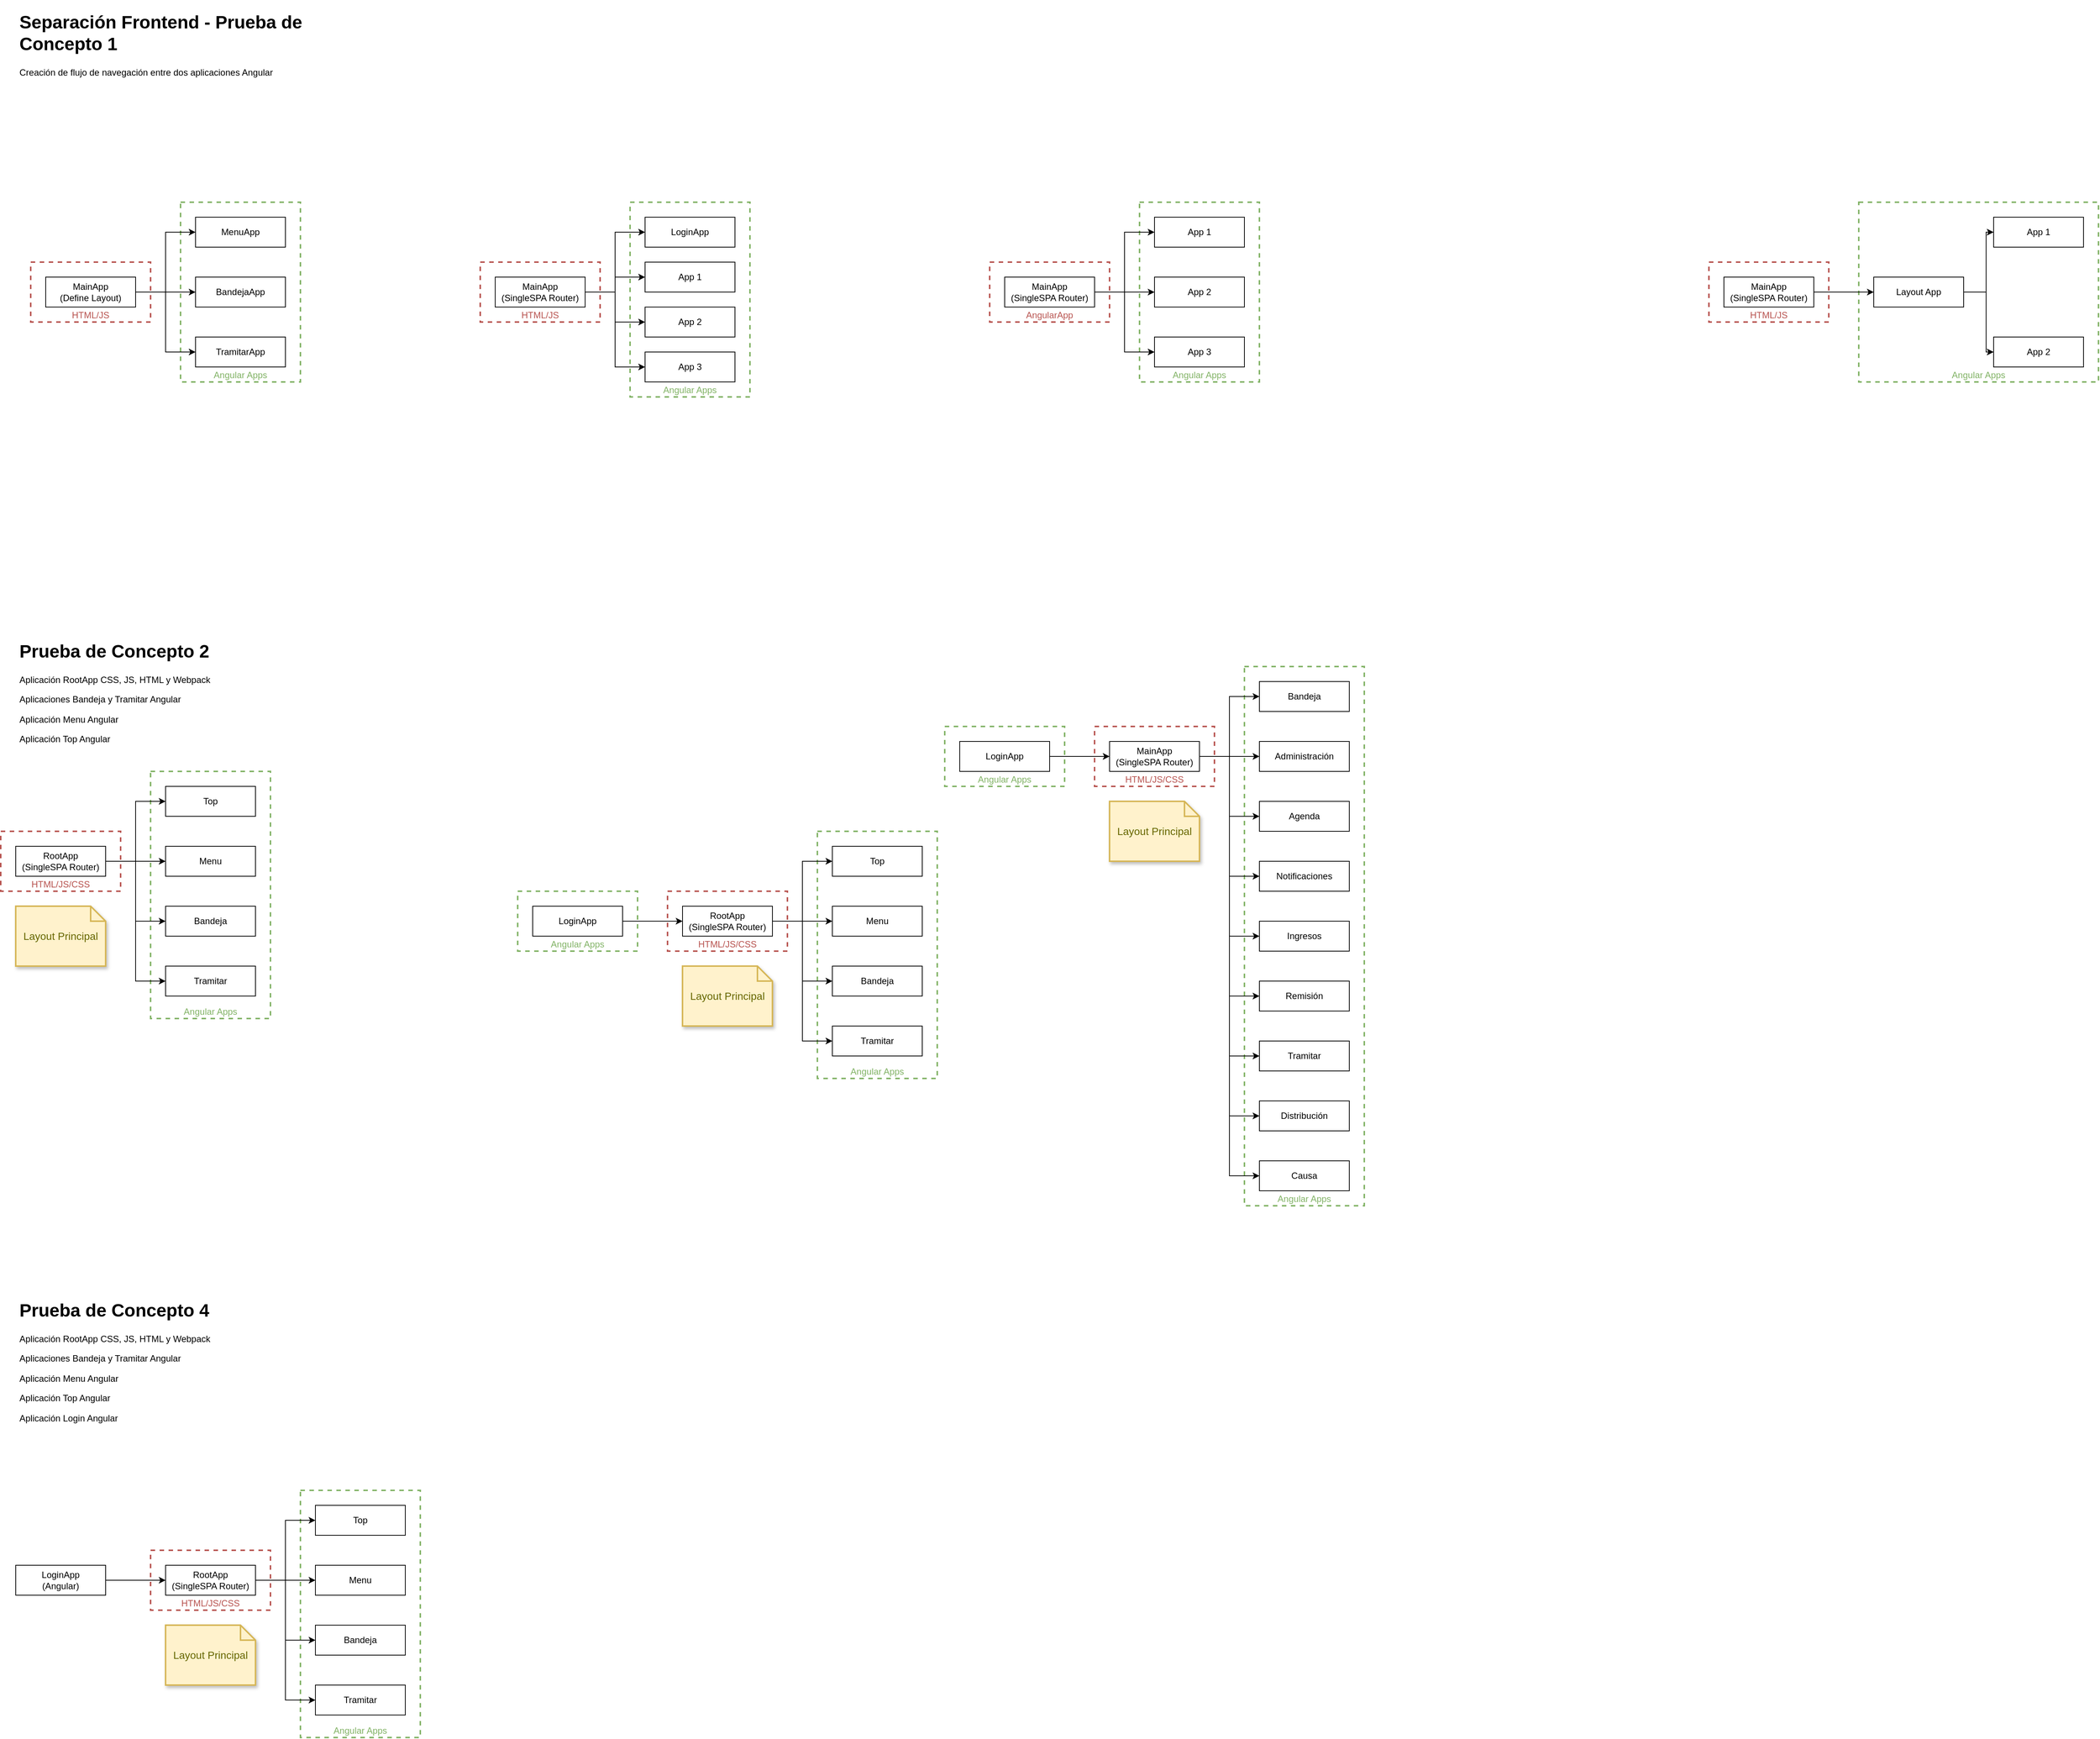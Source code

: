 <mxfile version="13.5.1" type="device"><diagram id="Vb8aviqsLhyO0Ui8ZLO5" name="Page-1"><mxGraphModel dx="858" dy="761" grid="1" gridSize="10" guides="1" tooltips="1" connect="1" arrows="1" fold="1" page="1" pageScale="1" pageWidth="1100" pageHeight="850" math="0" shadow="0"><root><mxCell id="0"/><mxCell id="1" parent="0"/><mxCell id="mOpmwvCskviIG_mTbvnF-12" value="Angular Apps" style="rounded=0;whiteSpace=wrap;html=1;dashed=1;fillColor=none;strokeColor=#82b366;strokeWidth=2;verticalAlign=bottom;fontColor=#82B366;" parent="1" vertex="1"><mxGeometry x="1280" y="1000" width="160" height="80" as="geometry"/></mxCell><mxCell id="gZjC57oEC1_uh9npIZx5-14" value="Angular Apps" style="rounded=0;whiteSpace=wrap;html=1;dashed=1;fillColor=none;strokeColor=#82b366;strokeWidth=2;verticalAlign=bottom;fontColor=#82B366;" parent="1" vertex="1"><mxGeometry x="260" y="300" width="160" height="240" as="geometry"/></mxCell><mxCell id="gZjC57oEC1_uh9npIZx5-13" value="HTML/JS" style="rounded=0;whiteSpace=wrap;html=1;dashed=1;fillColor=none;strokeColor=#b85450;strokeWidth=2;fontColor=#B85450;verticalAlign=bottom;" parent="1" vertex="1"><mxGeometry x="60" y="380" width="160" height="80" as="geometry"/></mxCell><mxCell id="gZjC57oEC1_uh9npIZx5-3" value="" style="edgeStyle=orthogonalEdgeStyle;rounded=0;orthogonalLoop=1;jettySize=auto;html=1;" parent="1" source="gZjC57oEC1_uh9npIZx5-1" target="gZjC57oEC1_uh9npIZx5-2" edge="1"><mxGeometry relative="1" as="geometry"><Array as="points"><mxPoint x="240" y="420"/><mxPoint x="240" y="500"/></Array></mxGeometry></mxCell><mxCell id="gZjC57oEC1_uh9npIZx5-5" style="edgeStyle=orthogonalEdgeStyle;rounded=0;orthogonalLoop=1;jettySize=auto;html=1;exitX=1;exitY=0.5;exitDx=0;exitDy=0;entryX=0;entryY=0.5;entryDx=0;entryDy=0;" parent="1" source="gZjC57oEC1_uh9npIZx5-1" target="gZjC57oEC1_uh9npIZx5-4" edge="1"><mxGeometry relative="1" as="geometry"/></mxCell><mxCell id="gZjC57oEC1_uh9npIZx5-7" style="edgeStyle=orthogonalEdgeStyle;rounded=0;orthogonalLoop=1;jettySize=auto;html=1;exitX=1;exitY=0.5;exitDx=0;exitDy=0;entryX=0;entryY=0.5;entryDx=0;entryDy=0;" parent="1" source="gZjC57oEC1_uh9npIZx5-1" target="gZjC57oEC1_uh9npIZx5-6" edge="1"><mxGeometry relative="1" as="geometry"/></mxCell><mxCell id="gZjC57oEC1_uh9npIZx5-1" value="MainApp&lt;br&gt;(Define Layout)" style="rounded=0;whiteSpace=wrap;html=1;" parent="1" vertex="1"><mxGeometry x="80" y="400" width="120" height="40" as="geometry"/></mxCell><mxCell id="gZjC57oEC1_uh9npIZx5-2" value="TramitarApp" style="rounded=0;whiteSpace=wrap;html=1;" parent="1" vertex="1"><mxGeometry x="280" y="480" width="120" height="40" as="geometry"/></mxCell><mxCell id="gZjC57oEC1_uh9npIZx5-4" value="BandejaApp" style="rounded=0;whiteSpace=wrap;html=1;" parent="1" vertex="1"><mxGeometry x="280" y="400" width="120" height="40" as="geometry"/></mxCell><mxCell id="gZjC57oEC1_uh9npIZx5-6" value="MenuApp" style="rounded=0;whiteSpace=wrap;html=1;" parent="1" vertex="1"><mxGeometry x="280" y="320" width="120" height="40" as="geometry"/></mxCell><mxCell id="gZjC57oEC1_uh9npIZx5-15" value="&lt;h1&gt;Separación Frontend - Prueba de Concepto 1&lt;/h1&gt;&lt;p&gt;Creación de flujo de navegación entre dos aplicaciones Angular&lt;/p&gt;" style="text;html=1;spacing=5;spacingTop=-20;whiteSpace=wrap;overflow=hidden;rounded=0;dashed=1;" parent="1" vertex="1"><mxGeometry x="40" y="40" width="430" height="120" as="geometry"/></mxCell><mxCell id="mgebkkH_Tks-zz3Y8ocm-1" value="Angular Apps" style="rounded=0;whiteSpace=wrap;html=1;dashed=1;fillColor=none;strokeColor=#82b366;strokeWidth=2;verticalAlign=bottom;fontColor=#82B366;" parent="1" vertex="1"><mxGeometry x="860" y="300" width="160" height="260" as="geometry"/></mxCell><mxCell id="mgebkkH_Tks-zz3Y8ocm-2" value="HTML/JS" style="rounded=0;whiteSpace=wrap;html=1;dashed=1;fillColor=none;strokeColor=#b85450;strokeWidth=2;fontColor=#B85450;verticalAlign=bottom;" parent="1" vertex="1"><mxGeometry x="660" y="380" width="160" height="80" as="geometry"/></mxCell><mxCell id="mgebkkH_Tks-zz3Y8ocm-3" value="" style="edgeStyle=orthogonalEdgeStyle;rounded=0;orthogonalLoop=1;jettySize=auto;html=1;entryX=0;entryY=0.5;entryDx=0;entryDy=0;" parent="1" source="mgebkkH_Tks-zz3Y8ocm-6" target="mgebkkH_Tks-zz3Y8ocm-7" edge="1"><mxGeometry relative="1" as="geometry"><Array as="points"><mxPoint x="840" y="420"/><mxPoint x="840" y="520"/></Array></mxGeometry></mxCell><mxCell id="mgebkkH_Tks-zz3Y8ocm-4" style="edgeStyle=orthogonalEdgeStyle;rounded=0;orthogonalLoop=1;jettySize=auto;html=1;exitX=1;exitY=0.5;exitDx=0;exitDy=0;entryX=0;entryY=0.5;entryDx=0;entryDy=0;" parent="1" source="mgebkkH_Tks-zz3Y8ocm-6" target="mgebkkH_Tks-zz3Y8ocm-8" edge="1"><mxGeometry relative="1" as="geometry"/></mxCell><mxCell id="mgebkkH_Tks-zz3Y8ocm-5" style="edgeStyle=orthogonalEdgeStyle;rounded=0;orthogonalLoop=1;jettySize=auto;html=1;exitX=1;exitY=0.5;exitDx=0;exitDy=0;entryX=0;entryY=0.5;entryDx=0;entryDy=0;" parent="1" source="mgebkkH_Tks-zz3Y8ocm-6" target="mgebkkH_Tks-zz3Y8ocm-9" edge="1"><mxGeometry relative="1" as="geometry"/></mxCell><mxCell id="2RK3IXmQew7A91ZzFWlV-2" style="edgeStyle=orthogonalEdgeStyle;rounded=0;orthogonalLoop=1;jettySize=auto;html=1;exitX=1;exitY=0.5;exitDx=0;exitDy=0;entryX=0;entryY=0.5;entryDx=0;entryDy=0;" edge="1" parent="1" source="mgebkkH_Tks-zz3Y8ocm-6" target="2RK3IXmQew7A91ZzFWlV-1"><mxGeometry relative="1" as="geometry"/></mxCell><mxCell id="mgebkkH_Tks-zz3Y8ocm-6" value="MainApp&lt;br&gt;(SingleSPA Router)" style="rounded=0;whiteSpace=wrap;html=1;" parent="1" vertex="1"><mxGeometry x="680" y="400" width="120" height="40" as="geometry"/></mxCell><mxCell id="mgebkkH_Tks-zz3Y8ocm-7" value="App 3" style="rounded=0;whiteSpace=wrap;html=1;" parent="1" vertex="1"><mxGeometry x="880" y="500" width="120" height="40" as="geometry"/></mxCell><mxCell id="mgebkkH_Tks-zz3Y8ocm-8" value="App 2" style="rounded=0;whiteSpace=wrap;html=1;" parent="1" vertex="1"><mxGeometry x="880" y="440" width="120" height="40" as="geometry"/></mxCell><mxCell id="mgebkkH_Tks-zz3Y8ocm-9" value="App 1" style="rounded=0;whiteSpace=wrap;html=1;" parent="1" vertex="1"><mxGeometry x="880" y="380" width="120" height="40" as="geometry"/></mxCell><mxCell id="mgebkkH_Tks-zz3Y8ocm-10" value="Angular Apps" style="rounded=0;whiteSpace=wrap;html=1;dashed=1;fillColor=none;strokeColor=#82b366;strokeWidth=2;verticalAlign=bottom;fontColor=#82B366;" parent="1" vertex="1"><mxGeometry x="2500" y="300" width="320" height="240" as="geometry"/></mxCell><mxCell id="mgebkkH_Tks-zz3Y8ocm-11" value="HTML/JS" style="rounded=0;whiteSpace=wrap;html=1;dashed=1;fillColor=none;strokeColor=#b85450;strokeWidth=2;fontColor=#B85450;verticalAlign=bottom;" parent="1" vertex="1"><mxGeometry x="2300" y="380" width="160" height="80" as="geometry"/></mxCell><mxCell id="mgebkkH_Tks-zz3Y8ocm-12" value="" style="edgeStyle=orthogonalEdgeStyle;rounded=0;orthogonalLoop=1;jettySize=auto;html=1;exitX=1;exitY=0.5;exitDx=0;exitDy=0;" parent="1" source="mgebkkH_Tks-zz3Y8ocm-17" target="mgebkkH_Tks-zz3Y8ocm-16" edge="1"><mxGeometry relative="1" as="geometry"><Array as="points"><mxPoint x="2670" y="420"/><mxPoint x="2670" y="500"/></Array></mxGeometry></mxCell><mxCell id="mgebkkH_Tks-zz3Y8ocm-13" style="edgeStyle=orthogonalEdgeStyle;rounded=0;orthogonalLoop=1;jettySize=auto;html=1;exitX=1;exitY=0.5;exitDx=0;exitDy=0;entryX=0;entryY=0.5;entryDx=0;entryDy=0;" parent="1" source="mgebkkH_Tks-zz3Y8ocm-15" target="mgebkkH_Tks-zz3Y8ocm-17" edge="1"><mxGeometry relative="1" as="geometry"/></mxCell><mxCell id="mgebkkH_Tks-zz3Y8ocm-14" style="edgeStyle=orthogonalEdgeStyle;rounded=0;orthogonalLoop=1;jettySize=auto;html=1;exitX=1;exitY=0.5;exitDx=0;exitDy=0;entryX=0;entryY=0.5;entryDx=0;entryDy=0;" parent="1" source="mgebkkH_Tks-zz3Y8ocm-17" target="mgebkkH_Tks-zz3Y8ocm-18" edge="1"><mxGeometry relative="1" as="geometry"><Array as="points"><mxPoint x="2670" y="420"/><mxPoint x="2670" y="340"/></Array></mxGeometry></mxCell><mxCell id="mgebkkH_Tks-zz3Y8ocm-15" value="MainApp&lt;br&gt;(SingleSPA Router)" style="rounded=0;whiteSpace=wrap;html=1;" parent="1" vertex="1"><mxGeometry x="2320" y="400" width="120" height="40" as="geometry"/></mxCell><mxCell id="mgebkkH_Tks-zz3Y8ocm-16" value="App 2" style="rounded=0;whiteSpace=wrap;html=1;" parent="1" vertex="1"><mxGeometry x="2680" y="480" width="120" height="40" as="geometry"/></mxCell><mxCell id="mgebkkH_Tks-zz3Y8ocm-17" value="Layout App" style="rounded=0;whiteSpace=wrap;html=1;" parent="1" vertex="1"><mxGeometry x="2520" y="400" width="120" height="40" as="geometry"/></mxCell><mxCell id="mgebkkH_Tks-zz3Y8ocm-18" value="App 1" style="rounded=0;whiteSpace=wrap;html=1;" parent="1" vertex="1"><mxGeometry x="2680" y="320" width="120" height="40" as="geometry"/></mxCell><mxCell id="mgebkkH_Tks-zz3Y8ocm-19" value="Angular Apps" style="rounded=0;whiteSpace=wrap;html=1;dashed=1;fillColor=none;strokeColor=#82b366;strokeWidth=2;verticalAlign=bottom;fontColor=#82B366;" parent="1" vertex="1"><mxGeometry x="1540" y="300" width="160" height="240" as="geometry"/></mxCell><mxCell id="mgebkkH_Tks-zz3Y8ocm-20" value="AngularApp" style="rounded=0;whiteSpace=wrap;html=1;dashed=1;fillColor=none;strokeColor=#b85450;strokeWidth=2;fontColor=#B85450;verticalAlign=bottom;" parent="1" vertex="1"><mxGeometry x="1340" y="380" width="160" height="80" as="geometry"/></mxCell><mxCell id="mgebkkH_Tks-zz3Y8ocm-21" value="" style="edgeStyle=orthogonalEdgeStyle;rounded=0;orthogonalLoop=1;jettySize=auto;html=1;" parent="1" source="mgebkkH_Tks-zz3Y8ocm-24" target="mgebkkH_Tks-zz3Y8ocm-25" edge="1"><mxGeometry relative="1" as="geometry"><Array as="points"><mxPoint x="1520" y="420"/><mxPoint x="1520" y="500"/></Array></mxGeometry></mxCell><mxCell id="mgebkkH_Tks-zz3Y8ocm-22" style="edgeStyle=orthogonalEdgeStyle;rounded=0;orthogonalLoop=1;jettySize=auto;html=1;exitX=1;exitY=0.5;exitDx=0;exitDy=0;entryX=0;entryY=0.5;entryDx=0;entryDy=0;" parent="1" source="mgebkkH_Tks-zz3Y8ocm-24" target="mgebkkH_Tks-zz3Y8ocm-26" edge="1"><mxGeometry relative="1" as="geometry"/></mxCell><mxCell id="mgebkkH_Tks-zz3Y8ocm-23" style="edgeStyle=orthogonalEdgeStyle;rounded=0;orthogonalLoop=1;jettySize=auto;html=1;exitX=1;exitY=0.5;exitDx=0;exitDy=0;entryX=0;entryY=0.5;entryDx=0;entryDy=0;" parent="1" source="mgebkkH_Tks-zz3Y8ocm-24" target="mgebkkH_Tks-zz3Y8ocm-27" edge="1"><mxGeometry relative="1" as="geometry"/></mxCell><mxCell id="mgebkkH_Tks-zz3Y8ocm-24" value="MainApp&lt;br&gt;(SingleSPA Router)" style="rounded=0;whiteSpace=wrap;html=1;" parent="1" vertex="1"><mxGeometry x="1360" y="400" width="120" height="40" as="geometry"/></mxCell><mxCell id="mgebkkH_Tks-zz3Y8ocm-25" value="App 3" style="rounded=0;whiteSpace=wrap;html=1;" parent="1" vertex="1"><mxGeometry x="1560" y="480" width="120" height="40" as="geometry"/></mxCell><mxCell id="mgebkkH_Tks-zz3Y8ocm-26" value="App 2" style="rounded=0;whiteSpace=wrap;html=1;" parent="1" vertex="1"><mxGeometry x="1560" y="400" width="120" height="40" as="geometry"/></mxCell><mxCell id="mgebkkH_Tks-zz3Y8ocm-27" value="App 1" style="rounded=0;whiteSpace=wrap;html=1;" parent="1" vertex="1"><mxGeometry x="1560" y="320" width="120" height="40" as="geometry"/></mxCell><mxCell id="mOpmwvCskviIG_mTbvnF-1" value="Angular Apps" style="rounded=0;whiteSpace=wrap;html=1;dashed=1;fillColor=none;strokeColor=#82b366;strokeWidth=2;verticalAlign=bottom;fontColor=#82B366;" parent="1" vertex="1"><mxGeometry x="1680" y="920" width="160" height="720" as="geometry"/></mxCell><mxCell id="mOpmwvCskviIG_mTbvnF-2" value="HTML/JS/CSS" style="rounded=0;whiteSpace=wrap;html=1;dashed=1;fillColor=none;strokeColor=#b85450;strokeWidth=2;fontColor=#B85450;verticalAlign=bottom;" parent="1" vertex="1"><mxGeometry x="1480" y="1000" width="160" height="80" as="geometry"/></mxCell><mxCell id="mOpmwvCskviIG_mTbvnF-3" value="" style="edgeStyle=orthogonalEdgeStyle;rounded=0;orthogonalLoop=1;jettySize=auto;html=1;" parent="1" source="mOpmwvCskviIG_mTbvnF-6" target="mOpmwvCskviIG_mTbvnF-7" edge="1"><mxGeometry relative="1" as="geometry"><Array as="points"><mxPoint x="1660" y="1040"/><mxPoint x="1660" y="1120"/></Array></mxGeometry></mxCell><mxCell id="mOpmwvCskviIG_mTbvnF-4" style="edgeStyle=orthogonalEdgeStyle;rounded=0;orthogonalLoop=1;jettySize=auto;html=1;exitX=1;exitY=0.5;exitDx=0;exitDy=0;entryX=0;entryY=0.5;entryDx=0;entryDy=0;" parent="1" source="mOpmwvCskviIG_mTbvnF-6" target="mOpmwvCskviIG_mTbvnF-8" edge="1"><mxGeometry relative="1" as="geometry"/></mxCell><mxCell id="mOpmwvCskviIG_mTbvnF-5" style="edgeStyle=orthogonalEdgeStyle;rounded=0;orthogonalLoop=1;jettySize=auto;html=1;exitX=1;exitY=0.5;exitDx=0;exitDy=0;entryX=0;entryY=0.5;entryDx=0;entryDy=0;" parent="1" source="mOpmwvCskviIG_mTbvnF-6" target="mOpmwvCskviIG_mTbvnF-9" edge="1"><mxGeometry relative="1" as="geometry"/></mxCell><mxCell id="mOpmwvCskviIG_mTbvnF-15" style="edgeStyle=orthogonalEdgeStyle;rounded=0;orthogonalLoop=1;jettySize=auto;html=1;exitX=1;exitY=0.5;exitDx=0;exitDy=0;entryX=0;entryY=0.5;entryDx=0;entryDy=0;" parent="1" source="mOpmwvCskviIG_mTbvnF-6" target="mOpmwvCskviIG_mTbvnF-14" edge="1"><mxGeometry relative="1" as="geometry"/></mxCell><mxCell id="mOpmwvCskviIG_mTbvnF-19" style="edgeStyle=orthogonalEdgeStyle;rounded=0;orthogonalLoop=1;jettySize=auto;html=1;exitX=1;exitY=0.5;exitDx=0;exitDy=0;entryX=0;entryY=0.5;entryDx=0;entryDy=0;" parent="1" source="mOpmwvCskviIG_mTbvnF-6" target="mOpmwvCskviIG_mTbvnF-18" edge="1"><mxGeometry relative="1" as="geometry"/></mxCell><mxCell id="mOpmwvCskviIG_mTbvnF-23" style="edgeStyle=orthogonalEdgeStyle;rounded=0;orthogonalLoop=1;jettySize=auto;html=1;exitX=1;exitY=0.5;exitDx=0;exitDy=0;entryX=0;entryY=0.5;entryDx=0;entryDy=0;" parent="1" source="mOpmwvCskviIG_mTbvnF-6" target="mOpmwvCskviIG_mTbvnF-20" edge="1"><mxGeometry relative="1" as="geometry"/></mxCell><mxCell id="mOpmwvCskviIG_mTbvnF-24" style="edgeStyle=orthogonalEdgeStyle;rounded=0;orthogonalLoop=1;jettySize=auto;html=1;exitX=1;exitY=0.5;exitDx=0;exitDy=0;entryX=0;entryY=0.5;entryDx=0;entryDy=0;" parent="1" source="mOpmwvCskviIG_mTbvnF-6" target="mOpmwvCskviIG_mTbvnF-21" edge="1"><mxGeometry relative="1" as="geometry"/></mxCell><mxCell id="mOpmwvCskviIG_mTbvnF-25" style="edgeStyle=orthogonalEdgeStyle;rounded=0;orthogonalLoop=1;jettySize=auto;html=1;exitX=1;exitY=0.5;exitDx=0;exitDy=0;entryX=0;entryY=0.5;entryDx=0;entryDy=0;" parent="1" source="mOpmwvCskviIG_mTbvnF-6" target="mOpmwvCskviIG_mTbvnF-22" edge="1"><mxGeometry relative="1" as="geometry"/></mxCell><mxCell id="mOpmwvCskviIG_mTbvnF-27" style="edgeStyle=orthogonalEdgeStyle;rounded=0;orthogonalLoop=1;jettySize=auto;html=1;exitX=1;exitY=0.5;exitDx=0;exitDy=0;entryX=0;entryY=0.5;entryDx=0;entryDy=0;" parent="1" source="mOpmwvCskviIG_mTbvnF-6" target="mOpmwvCskviIG_mTbvnF-26" edge="1"><mxGeometry relative="1" as="geometry"/></mxCell><mxCell id="mOpmwvCskviIG_mTbvnF-6" value="MainApp&lt;br&gt;(SingleSPA Router)" style="rounded=0;whiteSpace=wrap;html=1;" parent="1" vertex="1"><mxGeometry x="1500" y="1020" width="120" height="40" as="geometry"/></mxCell><mxCell id="mOpmwvCskviIG_mTbvnF-7" value="Agenda" style="rounded=0;whiteSpace=wrap;html=1;" parent="1" vertex="1"><mxGeometry x="1700" y="1100" width="120" height="40" as="geometry"/></mxCell><mxCell id="mOpmwvCskviIG_mTbvnF-8" value="Administración" style="rounded=0;whiteSpace=wrap;html=1;" parent="1" vertex="1"><mxGeometry x="1700" y="1020" width="120" height="40" as="geometry"/></mxCell><mxCell id="mOpmwvCskviIG_mTbvnF-9" value="Bandeja" style="rounded=0;whiteSpace=wrap;html=1;" parent="1" vertex="1"><mxGeometry x="1700" y="940" width="120" height="40" as="geometry"/></mxCell><mxCell id="mOpmwvCskviIG_mTbvnF-13" style="edgeStyle=orthogonalEdgeStyle;rounded=0;orthogonalLoop=1;jettySize=auto;html=1;exitX=1;exitY=0.5;exitDx=0;exitDy=0;entryX=0;entryY=0.5;entryDx=0;entryDy=0;" parent="1" source="mOpmwvCskviIG_mTbvnF-10" target="mOpmwvCskviIG_mTbvnF-6" edge="1"><mxGeometry relative="1" as="geometry"/></mxCell><mxCell id="mOpmwvCskviIG_mTbvnF-10" value="LoginApp" style="rounded=0;whiteSpace=wrap;html=1;" parent="1" vertex="1"><mxGeometry x="1300" y="1020" width="120" height="40" as="geometry"/></mxCell><mxCell id="mOpmwvCskviIG_mTbvnF-14" value="Notificaciones" style="rounded=0;whiteSpace=wrap;html=1;" parent="1" vertex="1"><mxGeometry x="1700" y="1180" width="120" height="40" as="geometry"/></mxCell><mxCell id="mOpmwvCskviIG_mTbvnF-17" value="Layout Principal" style="shape=note;strokeWidth=2;fontSize=14;size=20;whiteSpace=wrap;html=1;fillColor=#fff2cc;strokeColor=#d6b656;fontColor=#666600;shadow=1;" parent="1" vertex="1"><mxGeometry x="1500" y="1100" width="120" height="80" as="geometry"/></mxCell><mxCell id="mOpmwvCskviIG_mTbvnF-18" value="Ingresos" style="rounded=0;whiteSpace=wrap;html=1;" parent="1" vertex="1"><mxGeometry x="1700" y="1260" width="120" height="40" as="geometry"/></mxCell><mxCell id="mOpmwvCskviIG_mTbvnF-20" value="Remisión" style="rounded=0;whiteSpace=wrap;html=1;" parent="1" vertex="1"><mxGeometry x="1700" y="1340" width="120" height="40" as="geometry"/></mxCell><mxCell id="mOpmwvCskviIG_mTbvnF-21" value="Tramitar" style="rounded=0;whiteSpace=wrap;html=1;" parent="1" vertex="1"><mxGeometry x="1700" y="1420" width="120" height="40" as="geometry"/></mxCell><mxCell id="mOpmwvCskviIG_mTbvnF-22" value="Distribución" style="rounded=0;whiteSpace=wrap;html=1;" parent="1" vertex="1"><mxGeometry x="1700" y="1500" width="120" height="40" as="geometry"/></mxCell><mxCell id="mOpmwvCskviIG_mTbvnF-26" value="Causa" style="rounded=0;whiteSpace=wrap;html=1;" parent="1" vertex="1"><mxGeometry x="1700" y="1580" width="120" height="40" as="geometry"/></mxCell><mxCell id="AkDSoUi4EzItx-2xcssV-1" value="&lt;h1&gt;Prueba de Concepto 2&lt;/h1&gt;&lt;p&gt;Aplicación RootApp CSS, JS, HTML y Webpack&amp;nbsp;&lt;/p&gt;&lt;p&gt;Aplicaciones Bandeja y Tramitar Angular&lt;/p&gt;&lt;p&gt;Aplicación Menu Angular&lt;/p&gt;&lt;p&gt;Aplicación Top Angular&lt;/p&gt;" style="text;html=1;strokeColor=none;fillColor=none;spacing=5;spacingTop=-20;whiteSpace=wrap;overflow=hidden;rounded=0;" parent="1" vertex="1"><mxGeometry x="40" y="880" width="1000" height="160" as="geometry"/></mxCell><mxCell id="AkDSoUi4EzItx-2xcssV-2" value="Angular Apps" style="rounded=0;whiteSpace=wrap;html=1;dashed=1;fillColor=none;strokeColor=#82b366;strokeWidth=2;verticalAlign=bottom;fontColor=#82B366;" parent="1" vertex="1"><mxGeometry x="710" y="1220" width="160" height="80" as="geometry"/></mxCell><mxCell id="AkDSoUi4EzItx-2xcssV-3" value="Angular Apps" style="rounded=0;whiteSpace=wrap;html=1;dashed=1;fillColor=none;strokeColor=#82b366;strokeWidth=2;verticalAlign=bottom;fontColor=#82B366;" parent="1" vertex="1"><mxGeometry x="1110" y="1140" width="160" height="330" as="geometry"/></mxCell><mxCell id="AkDSoUi4EzItx-2xcssV-4" value="HTML/JS/CSS" style="rounded=0;whiteSpace=wrap;html=1;dashed=1;fillColor=none;strokeColor=#b85450;strokeWidth=2;fontColor=#B85450;verticalAlign=bottom;" parent="1" vertex="1"><mxGeometry x="910" y="1220" width="160" height="80" as="geometry"/></mxCell><mxCell id="AkDSoUi4EzItx-2xcssV-5" value="" style="edgeStyle=orthogonalEdgeStyle;rounded=0;orthogonalLoop=1;jettySize=auto;html=1;" parent="1" source="AkDSoUi4EzItx-2xcssV-14" target="AkDSoUi4EzItx-2xcssV-15" edge="1"><mxGeometry relative="1" as="geometry"><Array as="points"><mxPoint x="1090" y="1260"/><mxPoint x="1090" y="1340"/></Array></mxGeometry></mxCell><mxCell id="AkDSoUi4EzItx-2xcssV-6" style="edgeStyle=orthogonalEdgeStyle;rounded=0;orthogonalLoop=1;jettySize=auto;html=1;exitX=1;exitY=0.5;exitDx=0;exitDy=0;entryX=0;entryY=0.5;entryDx=0;entryDy=0;" parent="1" source="AkDSoUi4EzItx-2xcssV-14" target="AkDSoUi4EzItx-2xcssV-16" edge="1"><mxGeometry relative="1" as="geometry"/></mxCell><mxCell id="AkDSoUi4EzItx-2xcssV-7" style="edgeStyle=orthogonalEdgeStyle;rounded=0;orthogonalLoop=1;jettySize=auto;html=1;exitX=1;exitY=0.5;exitDx=0;exitDy=0;entryX=0;entryY=0.5;entryDx=0;entryDy=0;" parent="1" source="AkDSoUi4EzItx-2xcssV-14" target="AkDSoUi4EzItx-2xcssV-17" edge="1"><mxGeometry relative="1" as="geometry"/></mxCell><mxCell id="AkDSoUi4EzItx-2xcssV-8" style="edgeStyle=orthogonalEdgeStyle;rounded=0;orthogonalLoop=1;jettySize=auto;html=1;exitX=1;exitY=0.5;exitDx=0;exitDy=0;entryX=0;entryY=0.5;entryDx=0;entryDy=0;" parent="1" source="AkDSoUi4EzItx-2xcssV-14" target="AkDSoUi4EzItx-2xcssV-20" edge="1"><mxGeometry relative="1" as="geometry"/></mxCell><mxCell id="AkDSoUi4EzItx-2xcssV-14" value="RootApp&lt;br&gt;(SingleSPA Router)" style="rounded=0;whiteSpace=wrap;html=1;" parent="1" vertex="1"><mxGeometry x="930" y="1240" width="120" height="40" as="geometry"/></mxCell><mxCell id="AkDSoUi4EzItx-2xcssV-15" value="Bandeja" style="rounded=0;whiteSpace=wrap;html=1;" parent="1" vertex="1"><mxGeometry x="1130" y="1320" width="120" height="40" as="geometry"/></mxCell><mxCell id="AkDSoUi4EzItx-2xcssV-16" value="Menu" style="rounded=0;whiteSpace=wrap;html=1;" parent="1" vertex="1"><mxGeometry x="1130" y="1240" width="120" height="40" as="geometry"/></mxCell><mxCell id="AkDSoUi4EzItx-2xcssV-17" value="Top" style="rounded=0;whiteSpace=wrap;html=1;" parent="1" vertex="1"><mxGeometry x="1130" y="1160" width="120" height="40" as="geometry"/></mxCell><mxCell id="AkDSoUi4EzItx-2xcssV-18" style="edgeStyle=orthogonalEdgeStyle;rounded=0;orthogonalLoop=1;jettySize=auto;html=1;exitX=1;exitY=0.5;exitDx=0;exitDy=0;entryX=0;entryY=0.5;entryDx=0;entryDy=0;" parent="1" source="AkDSoUi4EzItx-2xcssV-19" target="AkDSoUi4EzItx-2xcssV-14" edge="1"><mxGeometry relative="1" as="geometry"/></mxCell><mxCell id="AkDSoUi4EzItx-2xcssV-19" value="LoginApp" style="rounded=0;whiteSpace=wrap;html=1;" parent="1" vertex="1"><mxGeometry x="730" y="1240" width="120" height="40" as="geometry"/></mxCell><mxCell id="AkDSoUi4EzItx-2xcssV-20" value="Tramitar" style="rounded=0;whiteSpace=wrap;html=1;" parent="1" vertex="1"><mxGeometry x="1130" y="1400" width="120" height="40" as="geometry"/></mxCell><mxCell id="AkDSoUi4EzItx-2xcssV-21" value="Layout Principal" style="shape=note;strokeWidth=2;fontSize=14;size=20;whiteSpace=wrap;html=1;fillColor=#fff2cc;strokeColor=#d6b656;fontColor=#666600;shadow=1;" parent="1" vertex="1"><mxGeometry x="930" y="1320" width="120" height="80" as="geometry"/></mxCell><mxCell id="yiuyYkhQjH3fYWr9n2sp-2" value="Angular Apps" style="rounded=0;whiteSpace=wrap;html=1;dashed=1;fillColor=none;strokeColor=#82b366;strokeWidth=2;verticalAlign=bottom;fontColor=#82B366;" parent="1" vertex="1"><mxGeometry x="220" y="1060" width="160" height="330" as="geometry"/></mxCell><mxCell id="yiuyYkhQjH3fYWr9n2sp-3" value="HTML/JS/CSS" style="rounded=0;whiteSpace=wrap;html=1;dashed=1;fillColor=none;strokeColor=#b85450;strokeWidth=2;fontColor=#B85450;verticalAlign=bottom;" parent="1" vertex="1"><mxGeometry x="20" y="1140" width="160" height="80" as="geometry"/></mxCell><mxCell id="yiuyYkhQjH3fYWr9n2sp-4" value="" style="edgeStyle=orthogonalEdgeStyle;rounded=0;orthogonalLoop=1;jettySize=auto;html=1;" parent="1" source="yiuyYkhQjH3fYWr9n2sp-8" target="yiuyYkhQjH3fYWr9n2sp-9" edge="1"><mxGeometry relative="1" as="geometry"><Array as="points"><mxPoint x="200" y="1180"/><mxPoint x="200" y="1260"/></Array></mxGeometry></mxCell><mxCell id="yiuyYkhQjH3fYWr9n2sp-5" style="edgeStyle=orthogonalEdgeStyle;rounded=0;orthogonalLoop=1;jettySize=auto;html=1;exitX=1;exitY=0.5;exitDx=0;exitDy=0;entryX=0;entryY=0.5;entryDx=0;entryDy=0;" parent="1" source="yiuyYkhQjH3fYWr9n2sp-8" target="yiuyYkhQjH3fYWr9n2sp-10" edge="1"><mxGeometry relative="1" as="geometry"/></mxCell><mxCell id="yiuyYkhQjH3fYWr9n2sp-6" style="edgeStyle=orthogonalEdgeStyle;rounded=0;orthogonalLoop=1;jettySize=auto;html=1;exitX=1;exitY=0.5;exitDx=0;exitDy=0;entryX=0;entryY=0.5;entryDx=0;entryDy=0;" parent="1" source="yiuyYkhQjH3fYWr9n2sp-8" target="yiuyYkhQjH3fYWr9n2sp-11" edge="1"><mxGeometry relative="1" as="geometry"/></mxCell><mxCell id="yiuyYkhQjH3fYWr9n2sp-7" style="edgeStyle=orthogonalEdgeStyle;rounded=0;orthogonalLoop=1;jettySize=auto;html=1;exitX=1;exitY=0.5;exitDx=0;exitDy=0;entryX=0;entryY=0.5;entryDx=0;entryDy=0;" parent="1" source="yiuyYkhQjH3fYWr9n2sp-8" target="yiuyYkhQjH3fYWr9n2sp-14" edge="1"><mxGeometry relative="1" as="geometry"/></mxCell><mxCell id="yiuyYkhQjH3fYWr9n2sp-8" value="RootApp&lt;br&gt;(SingleSPA Router)" style="rounded=0;whiteSpace=wrap;html=1;" parent="1" vertex="1"><mxGeometry x="40" y="1160" width="120" height="40" as="geometry"/></mxCell><mxCell id="yiuyYkhQjH3fYWr9n2sp-9" value="Bandeja" style="rounded=0;whiteSpace=wrap;html=1;" parent="1" vertex="1"><mxGeometry x="240" y="1240" width="120" height="40" as="geometry"/></mxCell><mxCell id="yiuyYkhQjH3fYWr9n2sp-10" value="Menu" style="rounded=0;whiteSpace=wrap;html=1;" parent="1" vertex="1"><mxGeometry x="240" y="1160" width="120" height="40" as="geometry"/></mxCell><mxCell id="yiuyYkhQjH3fYWr9n2sp-11" value="Top" style="rounded=0;whiteSpace=wrap;html=1;" parent="1" vertex="1"><mxGeometry x="240" y="1080" width="120" height="40" as="geometry"/></mxCell><mxCell id="yiuyYkhQjH3fYWr9n2sp-14" value="Tramitar" style="rounded=0;whiteSpace=wrap;html=1;" parent="1" vertex="1"><mxGeometry x="240" y="1320" width="120" height="40" as="geometry"/></mxCell><mxCell id="yiuyYkhQjH3fYWr9n2sp-15" value="Layout Principal" style="shape=note;strokeWidth=2;fontSize=14;size=20;whiteSpace=wrap;html=1;fillColor=#fff2cc;strokeColor=#d6b656;fontColor=#666600;shadow=1;" parent="1" vertex="1"><mxGeometry x="40" y="1240" width="120" height="80" as="geometry"/></mxCell><mxCell id="jpXZIrI6-2TY69yRszyv-1" value="&lt;h1&gt;Prueba de Concepto 4&lt;/h1&gt;&lt;p&gt;Aplicación RootApp CSS, JS, HTML y Webpack&amp;nbsp;&lt;/p&gt;&lt;p&gt;Aplicaciones Bandeja y Tramitar Angular&lt;/p&gt;&lt;p&gt;Aplicación Menu Angular&lt;/p&gt;&lt;p&gt;Aplicación Top Angular&lt;/p&gt;&lt;p&gt;Aplicación Login Angular&lt;/p&gt;" style="text;html=1;strokeColor=none;fillColor=none;spacing=5;spacingTop=-20;whiteSpace=wrap;overflow=hidden;rounded=0;" parent="1" vertex="1"><mxGeometry x="40" y="1760" width="1000" height="200" as="geometry"/></mxCell><mxCell id="jpXZIrI6-2TY69yRszyv-2" value="Angular Apps" style="rounded=0;whiteSpace=wrap;html=1;dashed=1;fillColor=none;strokeColor=#82b366;strokeWidth=2;verticalAlign=bottom;fontColor=#82B366;" parent="1" vertex="1"><mxGeometry x="420" y="2020" width="160" height="330" as="geometry"/></mxCell><mxCell id="jpXZIrI6-2TY69yRszyv-3" value="HTML/JS/CSS" style="rounded=0;whiteSpace=wrap;html=1;dashed=1;fillColor=none;strokeColor=#b85450;strokeWidth=2;fontColor=#B85450;verticalAlign=bottom;" parent="1" vertex="1"><mxGeometry x="220" y="2100" width="160" height="80" as="geometry"/></mxCell><mxCell id="jpXZIrI6-2TY69yRszyv-4" value="" style="edgeStyle=orthogonalEdgeStyle;rounded=0;orthogonalLoop=1;jettySize=auto;html=1;" parent="1" source="jpXZIrI6-2TY69yRszyv-8" target="jpXZIrI6-2TY69yRszyv-9" edge="1"><mxGeometry relative="1" as="geometry"><Array as="points"><mxPoint x="400" y="2140"/><mxPoint x="400" y="2220"/></Array></mxGeometry></mxCell><mxCell id="jpXZIrI6-2TY69yRszyv-5" style="edgeStyle=orthogonalEdgeStyle;rounded=0;orthogonalLoop=1;jettySize=auto;html=1;exitX=1;exitY=0.5;exitDx=0;exitDy=0;entryX=0;entryY=0.5;entryDx=0;entryDy=0;" parent="1" source="jpXZIrI6-2TY69yRszyv-8" target="jpXZIrI6-2TY69yRszyv-10" edge="1"><mxGeometry relative="1" as="geometry"/></mxCell><mxCell id="jpXZIrI6-2TY69yRszyv-6" style="edgeStyle=orthogonalEdgeStyle;rounded=0;orthogonalLoop=1;jettySize=auto;html=1;exitX=1;exitY=0.5;exitDx=0;exitDy=0;entryX=0;entryY=0.5;entryDx=0;entryDy=0;" parent="1" source="jpXZIrI6-2TY69yRszyv-8" target="jpXZIrI6-2TY69yRszyv-11" edge="1"><mxGeometry relative="1" as="geometry"/></mxCell><mxCell id="jpXZIrI6-2TY69yRszyv-7" style="edgeStyle=orthogonalEdgeStyle;rounded=0;orthogonalLoop=1;jettySize=auto;html=1;exitX=1;exitY=0.5;exitDx=0;exitDy=0;entryX=0;entryY=0.5;entryDx=0;entryDy=0;" parent="1" source="jpXZIrI6-2TY69yRszyv-8" target="jpXZIrI6-2TY69yRszyv-12" edge="1"><mxGeometry relative="1" as="geometry"/></mxCell><mxCell id="jpXZIrI6-2TY69yRszyv-15" value="" style="edgeStyle=orthogonalEdgeStyle;rounded=0;orthogonalLoop=1;jettySize=auto;html=1;startArrow=classic;startFill=1;endArrow=none;endFill=0;" parent="1" source="jpXZIrI6-2TY69yRszyv-8" target="jpXZIrI6-2TY69yRszyv-14" edge="1"><mxGeometry relative="1" as="geometry"/></mxCell><mxCell id="jpXZIrI6-2TY69yRszyv-8" value="RootApp&lt;br&gt;(SingleSPA Router)" style="rounded=0;whiteSpace=wrap;html=1;" parent="1" vertex="1"><mxGeometry x="240" y="2120" width="120" height="40" as="geometry"/></mxCell><mxCell id="jpXZIrI6-2TY69yRszyv-14" value="LoginApp&lt;br&gt;(Angular)" style="rounded=0;whiteSpace=wrap;html=1;" parent="1" vertex="1"><mxGeometry x="40" y="2120" width="120" height="40" as="geometry"/></mxCell><mxCell id="jpXZIrI6-2TY69yRszyv-9" value="Bandeja" style="rounded=0;whiteSpace=wrap;html=1;" parent="1" vertex="1"><mxGeometry x="440" y="2200" width="120" height="40" as="geometry"/></mxCell><mxCell id="jpXZIrI6-2TY69yRszyv-10" value="Menu" style="rounded=0;whiteSpace=wrap;html=1;" parent="1" vertex="1"><mxGeometry x="440" y="2120" width="120" height="40" as="geometry"/></mxCell><mxCell id="jpXZIrI6-2TY69yRszyv-11" value="Top" style="rounded=0;whiteSpace=wrap;html=1;" parent="1" vertex="1"><mxGeometry x="440" y="2040" width="120" height="40" as="geometry"/></mxCell><mxCell id="jpXZIrI6-2TY69yRszyv-12" value="Tramitar" style="rounded=0;whiteSpace=wrap;html=1;" parent="1" vertex="1"><mxGeometry x="440" y="2280" width="120" height="40" as="geometry"/></mxCell><mxCell id="jpXZIrI6-2TY69yRszyv-13" value="Layout Principal" style="shape=note;strokeWidth=2;fontSize=14;size=20;whiteSpace=wrap;html=1;fillColor=#fff2cc;strokeColor=#d6b656;fontColor=#666600;shadow=1;" parent="1" vertex="1"><mxGeometry x="240" y="2200" width="120" height="80" as="geometry"/></mxCell><mxCell id="2RK3IXmQew7A91ZzFWlV-1" value="LoginApp" style="rounded=0;whiteSpace=wrap;html=1;" vertex="1" parent="1"><mxGeometry x="880" y="320" width="120" height="40" as="geometry"/></mxCell></root></mxGraphModel></diagram></mxfile>